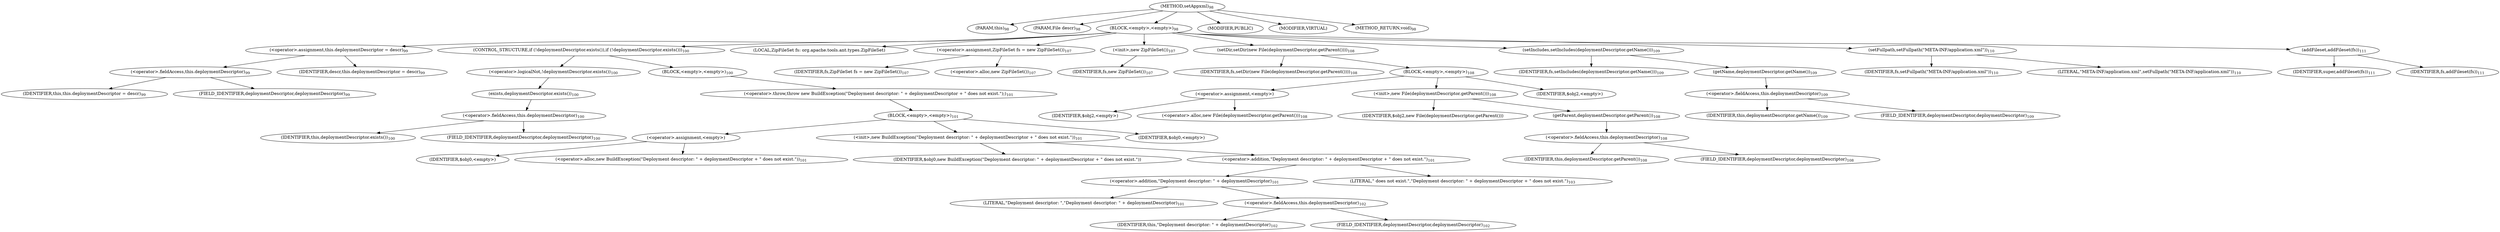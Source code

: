 digraph "setAppxml" {  
"45" [label = <(METHOD,setAppxml)<SUB>98</SUB>> ]
"46" [label = <(PARAM,this)<SUB>98</SUB>> ]
"47" [label = <(PARAM,File descr)<SUB>98</SUB>> ]
"48" [label = <(BLOCK,&lt;empty&gt;,&lt;empty&gt;)<SUB>98</SUB>> ]
"49" [label = <(&lt;operator&gt;.assignment,this.deploymentDescriptor = descr)<SUB>99</SUB>> ]
"50" [label = <(&lt;operator&gt;.fieldAccess,this.deploymentDescriptor)<SUB>99</SUB>> ]
"51" [label = <(IDENTIFIER,this,this.deploymentDescriptor = descr)<SUB>99</SUB>> ]
"52" [label = <(FIELD_IDENTIFIER,deploymentDescriptor,deploymentDescriptor)<SUB>99</SUB>> ]
"53" [label = <(IDENTIFIER,descr,this.deploymentDescriptor = descr)<SUB>99</SUB>> ]
"54" [label = <(CONTROL_STRUCTURE,if (!deploymentDescriptor.exists()),if (!deploymentDescriptor.exists()))<SUB>100</SUB>> ]
"55" [label = <(&lt;operator&gt;.logicalNot,!deploymentDescriptor.exists())<SUB>100</SUB>> ]
"56" [label = <(exists,deploymentDescriptor.exists())<SUB>100</SUB>> ]
"57" [label = <(&lt;operator&gt;.fieldAccess,this.deploymentDescriptor)<SUB>100</SUB>> ]
"58" [label = <(IDENTIFIER,this,deploymentDescriptor.exists())<SUB>100</SUB>> ]
"59" [label = <(FIELD_IDENTIFIER,deploymentDescriptor,deploymentDescriptor)<SUB>100</SUB>> ]
"60" [label = <(BLOCK,&lt;empty&gt;,&lt;empty&gt;)<SUB>100</SUB>> ]
"61" [label = <(&lt;operator&gt;.throw,throw new BuildException(&quot;Deployment descriptor: &quot; + deploymentDescriptor + &quot; does not exist.&quot;);)<SUB>101</SUB>> ]
"62" [label = <(BLOCK,&lt;empty&gt;,&lt;empty&gt;)<SUB>101</SUB>> ]
"63" [label = <(&lt;operator&gt;.assignment,&lt;empty&gt;)> ]
"64" [label = <(IDENTIFIER,$obj0,&lt;empty&gt;)> ]
"65" [label = <(&lt;operator&gt;.alloc,new BuildException(&quot;Deployment descriptor: &quot; + deploymentDescriptor + &quot; does not exist.&quot;))<SUB>101</SUB>> ]
"66" [label = <(&lt;init&gt;,new BuildException(&quot;Deployment descriptor: &quot; + deploymentDescriptor + &quot; does not exist.&quot;))<SUB>101</SUB>> ]
"67" [label = <(IDENTIFIER,$obj0,new BuildException(&quot;Deployment descriptor: &quot; + deploymentDescriptor + &quot; does not exist.&quot;))> ]
"68" [label = <(&lt;operator&gt;.addition,&quot;Deployment descriptor: &quot; + deploymentDescriptor + &quot; does not exist.&quot;)<SUB>101</SUB>> ]
"69" [label = <(&lt;operator&gt;.addition,&quot;Deployment descriptor: &quot; + deploymentDescriptor)<SUB>101</SUB>> ]
"70" [label = <(LITERAL,&quot;Deployment descriptor: &quot;,&quot;Deployment descriptor: &quot; + deploymentDescriptor)<SUB>101</SUB>> ]
"71" [label = <(&lt;operator&gt;.fieldAccess,this.deploymentDescriptor)<SUB>102</SUB>> ]
"72" [label = <(IDENTIFIER,this,&quot;Deployment descriptor: &quot; + deploymentDescriptor)<SUB>102</SUB>> ]
"73" [label = <(FIELD_IDENTIFIER,deploymentDescriptor,deploymentDescriptor)<SUB>102</SUB>> ]
"74" [label = <(LITERAL,&quot; does not exist.&quot;,&quot;Deployment descriptor: &quot; + deploymentDescriptor + &quot; does not exist.&quot;)<SUB>103</SUB>> ]
"75" [label = <(IDENTIFIER,$obj0,&lt;empty&gt;)> ]
"8" [label = <(LOCAL,ZipFileSet fs: org.apache.tools.ant.types.ZipFileSet)> ]
"76" [label = <(&lt;operator&gt;.assignment,ZipFileSet fs = new ZipFileSet())<SUB>107</SUB>> ]
"77" [label = <(IDENTIFIER,fs,ZipFileSet fs = new ZipFileSet())<SUB>107</SUB>> ]
"78" [label = <(&lt;operator&gt;.alloc,new ZipFileSet())<SUB>107</SUB>> ]
"79" [label = <(&lt;init&gt;,new ZipFileSet())<SUB>107</SUB>> ]
"7" [label = <(IDENTIFIER,fs,new ZipFileSet())<SUB>107</SUB>> ]
"80" [label = <(setDir,setDir(new File(deploymentDescriptor.getParent())))<SUB>108</SUB>> ]
"81" [label = <(IDENTIFIER,fs,setDir(new File(deploymentDescriptor.getParent())))<SUB>108</SUB>> ]
"82" [label = <(BLOCK,&lt;empty&gt;,&lt;empty&gt;)<SUB>108</SUB>> ]
"83" [label = <(&lt;operator&gt;.assignment,&lt;empty&gt;)> ]
"84" [label = <(IDENTIFIER,$obj2,&lt;empty&gt;)> ]
"85" [label = <(&lt;operator&gt;.alloc,new File(deploymentDescriptor.getParent()))<SUB>108</SUB>> ]
"86" [label = <(&lt;init&gt;,new File(deploymentDescriptor.getParent()))<SUB>108</SUB>> ]
"87" [label = <(IDENTIFIER,$obj2,new File(deploymentDescriptor.getParent()))> ]
"88" [label = <(getParent,deploymentDescriptor.getParent())<SUB>108</SUB>> ]
"89" [label = <(&lt;operator&gt;.fieldAccess,this.deploymentDescriptor)<SUB>108</SUB>> ]
"90" [label = <(IDENTIFIER,this,deploymentDescriptor.getParent())<SUB>108</SUB>> ]
"91" [label = <(FIELD_IDENTIFIER,deploymentDescriptor,deploymentDescriptor)<SUB>108</SUB>> ]
"92" [label = <(IDENTIFIER,$obj2,&lt;empty&gt;)> ]
"93" [label = <(setIncludes,setIncludes(deploymentDescriptor.getName()))<SUB>109</SUB>> ]
"94" [label = <(IDENTIFIER,fs,setIncludes(deploymentDescriptor.getName()))<SUB>109</SUB>> ]
"95" [label = <(getName,deploymentDescriptor.getName())<SUB>109</SUB>> ]
"96" [label = <(&lt;operator&gt;.fieldAccess,this.deploymentDescriptor)<SUB>109</SUB>> ]
"97" [label = <(IDENTIFIER,this,deploymentDescriptor.getName())<SUB>109</SUB>> ]
"98" [label = <(FIELD_IDENTIFIER,deploymentDescriptor,deploymentDescriptor)<SUB>109</SUB>> ]
"99" [label = <(setFullpath,setFullpath(&quot;META-INF/application.xml&quot;))<SUB>110</SUB>> ]
"100" [label = <(IDENTIFIER,fs,setFullpath(&quot;META-INF/application.xml&quot;))<SUB>110</SUB>> ]
"101" [label = <(LITERAL,&quot;META-INF/application.xml&quot;,setFullpath(&quot;META-INF/application.xml&quot;))<SUB>110</SUB>> ]
"102" [label = <(addFileset,addFileset(fs))<SUB>111</SUB>> ]
"103" [label = <(IDENTIFIER,super,addFileset(fs))<SUB>111</SUB>> ]
"104" [label = <(IDENTIFIER,fs,addFileset(fs))<SUB>111</SUB>> ]
"105" [label = <(MODIFIER,PUBLIC)> ]
"106" [label = <(MODIFIER,VIRTUAL)> ]
"107" [label = <(METHOD_RETURN,void)<SUB>98</SUB>> ]
  "45" -> "46" 
  "45" -> "47" 
  "45" -> "48" 
  "45" -> "105" 
  "45" -> "106" 
  "45" -> "107" 
  "48" -> "49" 
  "48" -> "54" 
  "48" -> "8" 
  "48" -> "76" 
  "48" -> "79" 
  "48" -> "80" 
  "48" -> "93" 
  "48" -> "99" 
  "48" -> "102" 
  "49" -> "50" 
  "49" -> "53" 
  "50" -> "51" 
  "50" -> "52" 
  "54" -> "55" 
  "54" -> "60" 
  "55" -> "56" 
  "56" -> "57" 
  "57" -> "58" 
  "57" -> "59" 
  "60" -> "61" 
  "61" -> "62" 
  "62" -> "63" 
  "62" -> "66" 
  "62" -> "75" 
  "63" -> "64" 
  "63" -> "65" 
  "66" -> "67" 
  "66" -> "68" 
  "68" -> "69" 
  "68" -> "74" 
  "69" -> "70" 
  "69" -> "71" 
  "71" -> "72" 
  "71" -> "73" 
  "76" -> "77" 
  "76" -> "78" 
  "79" -> "7" 
  "80" -> "81" 
  "80" -> "82" 
  "82" -> "83" 
  "82" -> "86" 
  "82" -> "92" 
  "83" -> "84" 
  "83" -> "85" 
  "86" -> "87" 
  "86" -> "88" 
  "88" -> "89" 
  "89" -> "90" 
  "89" -> "91" 
  "93" -> "94" 
  "93" -> "95" 
  "95" -> "96" 
  "96" -> "97" 
  "96" -> "98" 
  "99" -> "100" 
  "99" -> "101" 
  "102" -> "103" 
  "102" -> "104" 
}
